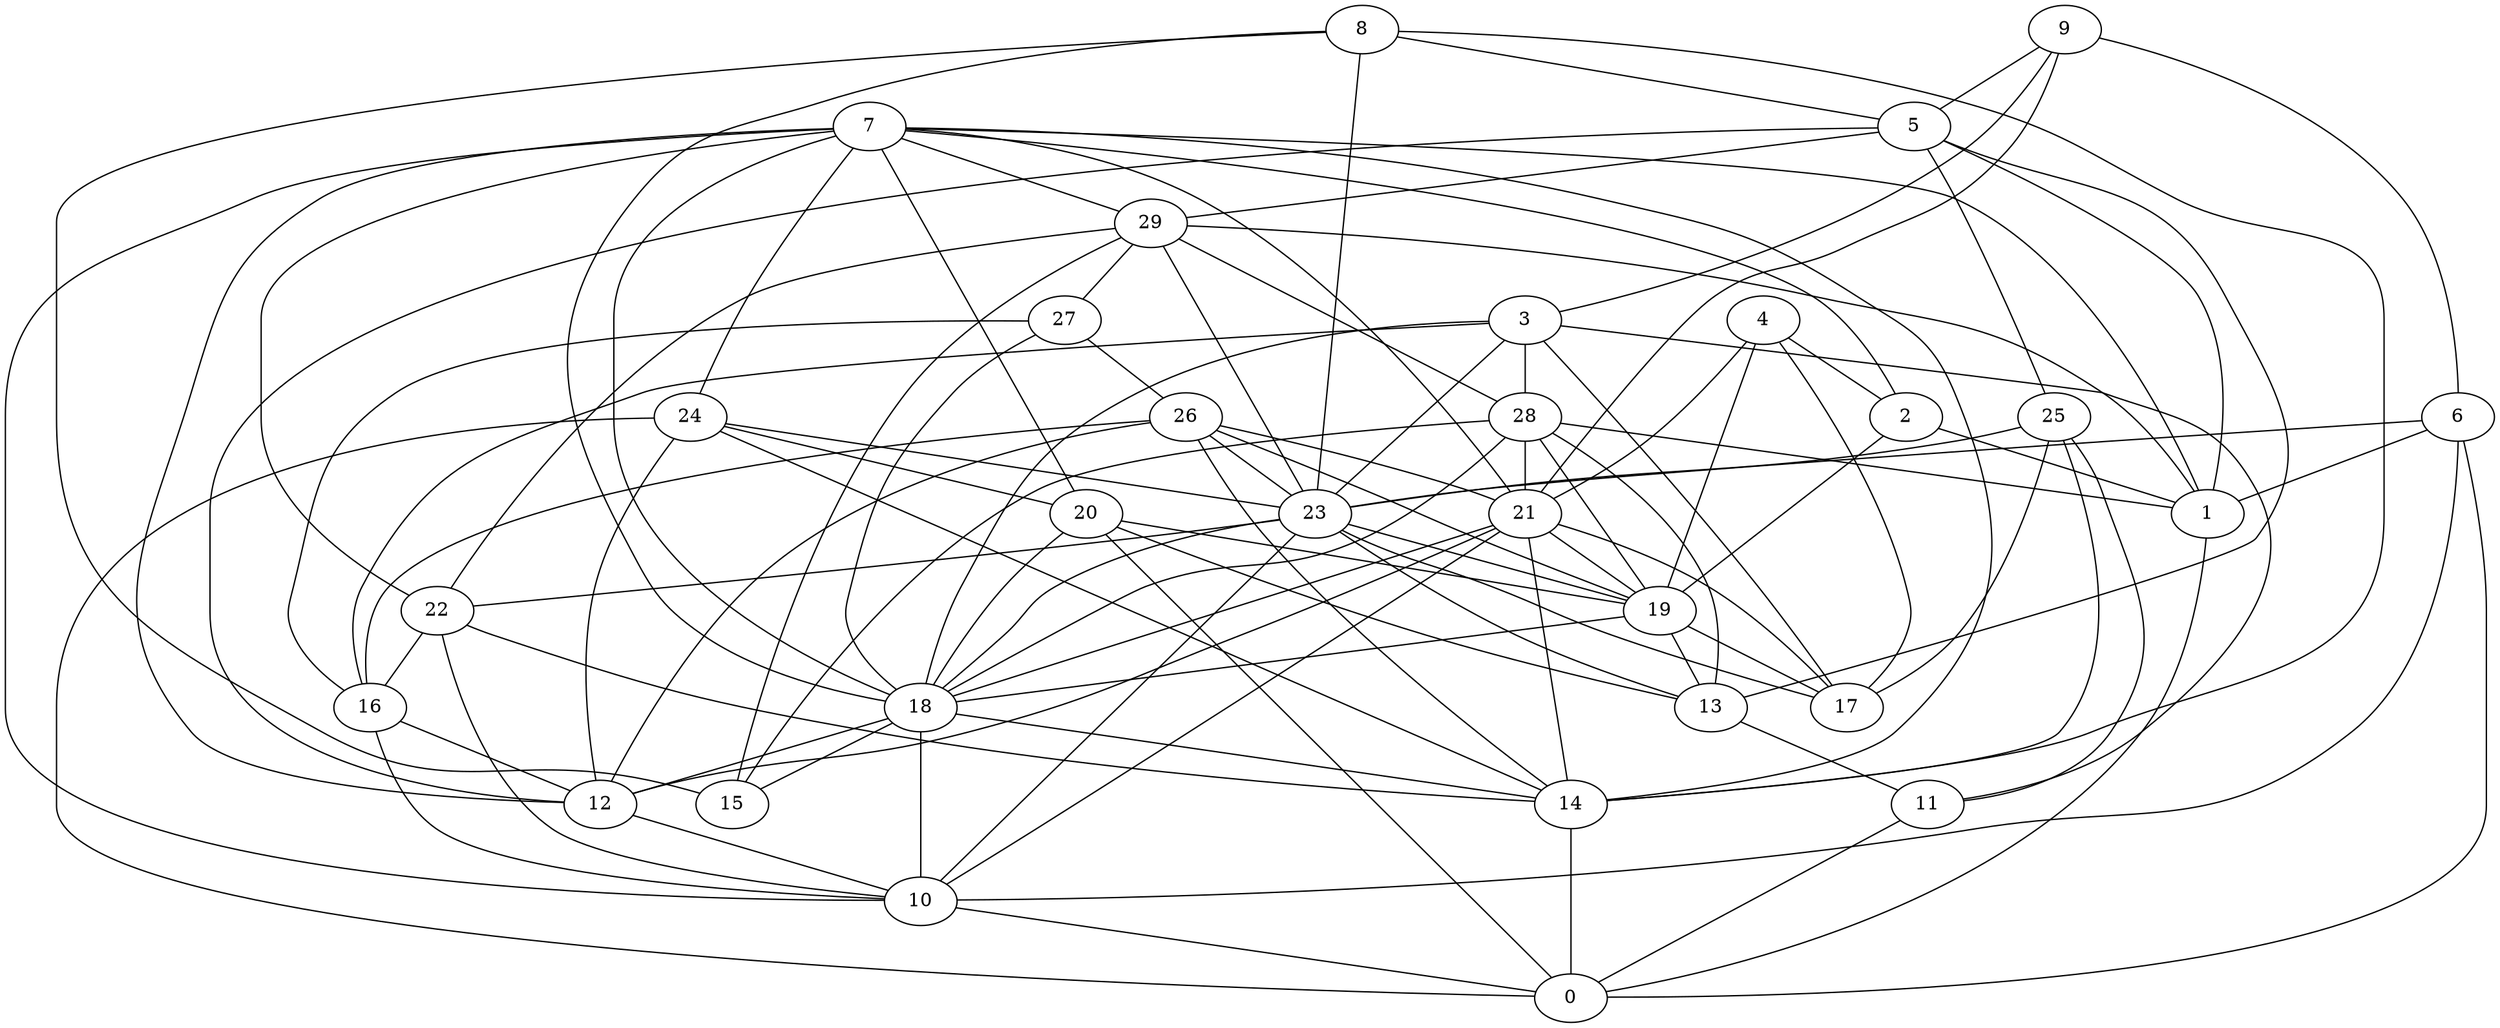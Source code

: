 digraph GG_graph {

subgraph G_graph {
edge [color = black]
"12" -> "10" [dir = none]
"19" -> "17" [dir = none]
"28" -> "13" [dir = none]
"28" -> "1" [dir = none]
"28" -> "18" [dir = none]
"28" -> "21" [dir = none]
"28" -> "15" [dir = none]
"4" -> "17" [dir = none]
"4" -> "21" [dir = none]
"4" -> "2" [dir = none]
"1" -> "0" [dir = none]
"22" -> "16" [dir = none]
"22" -> "10" [dir = none]
"9" -> "6" [dir = none]
"9" -> "21" [dir = none]
"9" -> "5" [dir = none]
"9" -> "3" [dir = none]
"5" -> "12" [dir = none]
"5" -> "25" [dir = none]
"5" -> "29" [dir = none]
"5" -> "1" [dir = none]
"5" -> "13" [dir = none]
"29" -> "27" [dir = none]
"29" -> "28" [dir = none]
"29" -> "1" [dir = none]
"29" -> "22" [dir = none]
"29" -> "23" [dir = none]
"13" -> "11" [dir = none]
"20" -> "13" [dir = none]
"20" -> "19" [dir = none]
"20" -> "18" [dir = none]
"20" -> "0" [dir = none]
"25" -> "11" [dir = none]
"25" -> "14" [dir = none]
"25" -> "17" [dir = none]
"2" -> "19" [dir = none]
"2" -> "1" [dir = none]
"6" -> "23" [dir = none]
"6" -> "0" [dir = none]
"6" -> "10" [dir = none]
"6" -> "1" [dir = none]
"3" -> "11" [dir = none]
"3" -> "17" [dir = none]
"3" -> "23" [dir = none]
"3" -> "16" [dir = none]
"3" -> "18" [dir = none]
"16" -> "10" [dir = none]
"16" -> "12" [dir = none]
"11" -> "0" [dir = none]
"18" -> "12" [dir = none]
"18" -> "14" [dir = none]
"18" -> "15" [dir = none]
"24" -> "12" [dir = none]
"24" -> "20" [dir = none]
"24" -> "14" [dir = none]
"24" -> "0" [dir = none]
"24" -> "23" [dir = none]
"7" -> "21" [dir = none]
"7" -> "12" [dir = none]
"7" -> "1" [dir = none]
"7" -> "18" [dir = none]
"7" -> "20" [dir = none]
"7" -> "10" [dir = none]
"7" -> "29" [dir = none]
"7" -> "22" [dir = none]
"7" -> "2" [dir = none]
"10" -> "0" [dir = none]
"27" -> "16" [dir = none]
"27" -> "18" [dir = none]
"14" -> "0" [dir = none]
"26" -> "23" [dir = none]
"26" -> "16" [dir = none]
"26" -> "21" [dir = none]
"21" -> "14" [dir = none]
"21" -> "12" [dir = none]
"21" -> "17" [dir = none]
"21" -> "18" [dir = none]
"21" -> "10" [dir = none]
"21" -> "19" [dir = none]
"23" -> "22" [dir = none]
"23" -> "17" [dir = none]
"23" -> "13" [dir = none]
"23" -> "18" [dir = none]
"8" -> "15" [dir = none]
"8" -> "5" [dir = none]
"8" -> "18" [dir = none]
"8" -> "14" [dir = none]
"4" -> "19" [dir = none]
"7" -> "24" [dir = none]
"22" -> "14" [dir = none]
"18" -> "10" [dir = none]
"23" -> "10" [dir = none]
"7" -> "14" [dir = none]
"23" -> "19" [dir = none]
"8" -> "23" [dir = none]
"28" -> "19" [dir = none]
"19" -> "18" [dir = none]
"26" -> "12" [dir = none]
"19" -> "13" [dir = none]
"29" -> "15" [dir = none]
"26" -> "19" [dir = none]
"27" -> "26" [dir = none]
"3" -> "28" [dir = none]
"26" -> "14" [dir = none]
"25" -> "23" [dir = none]
}

}
